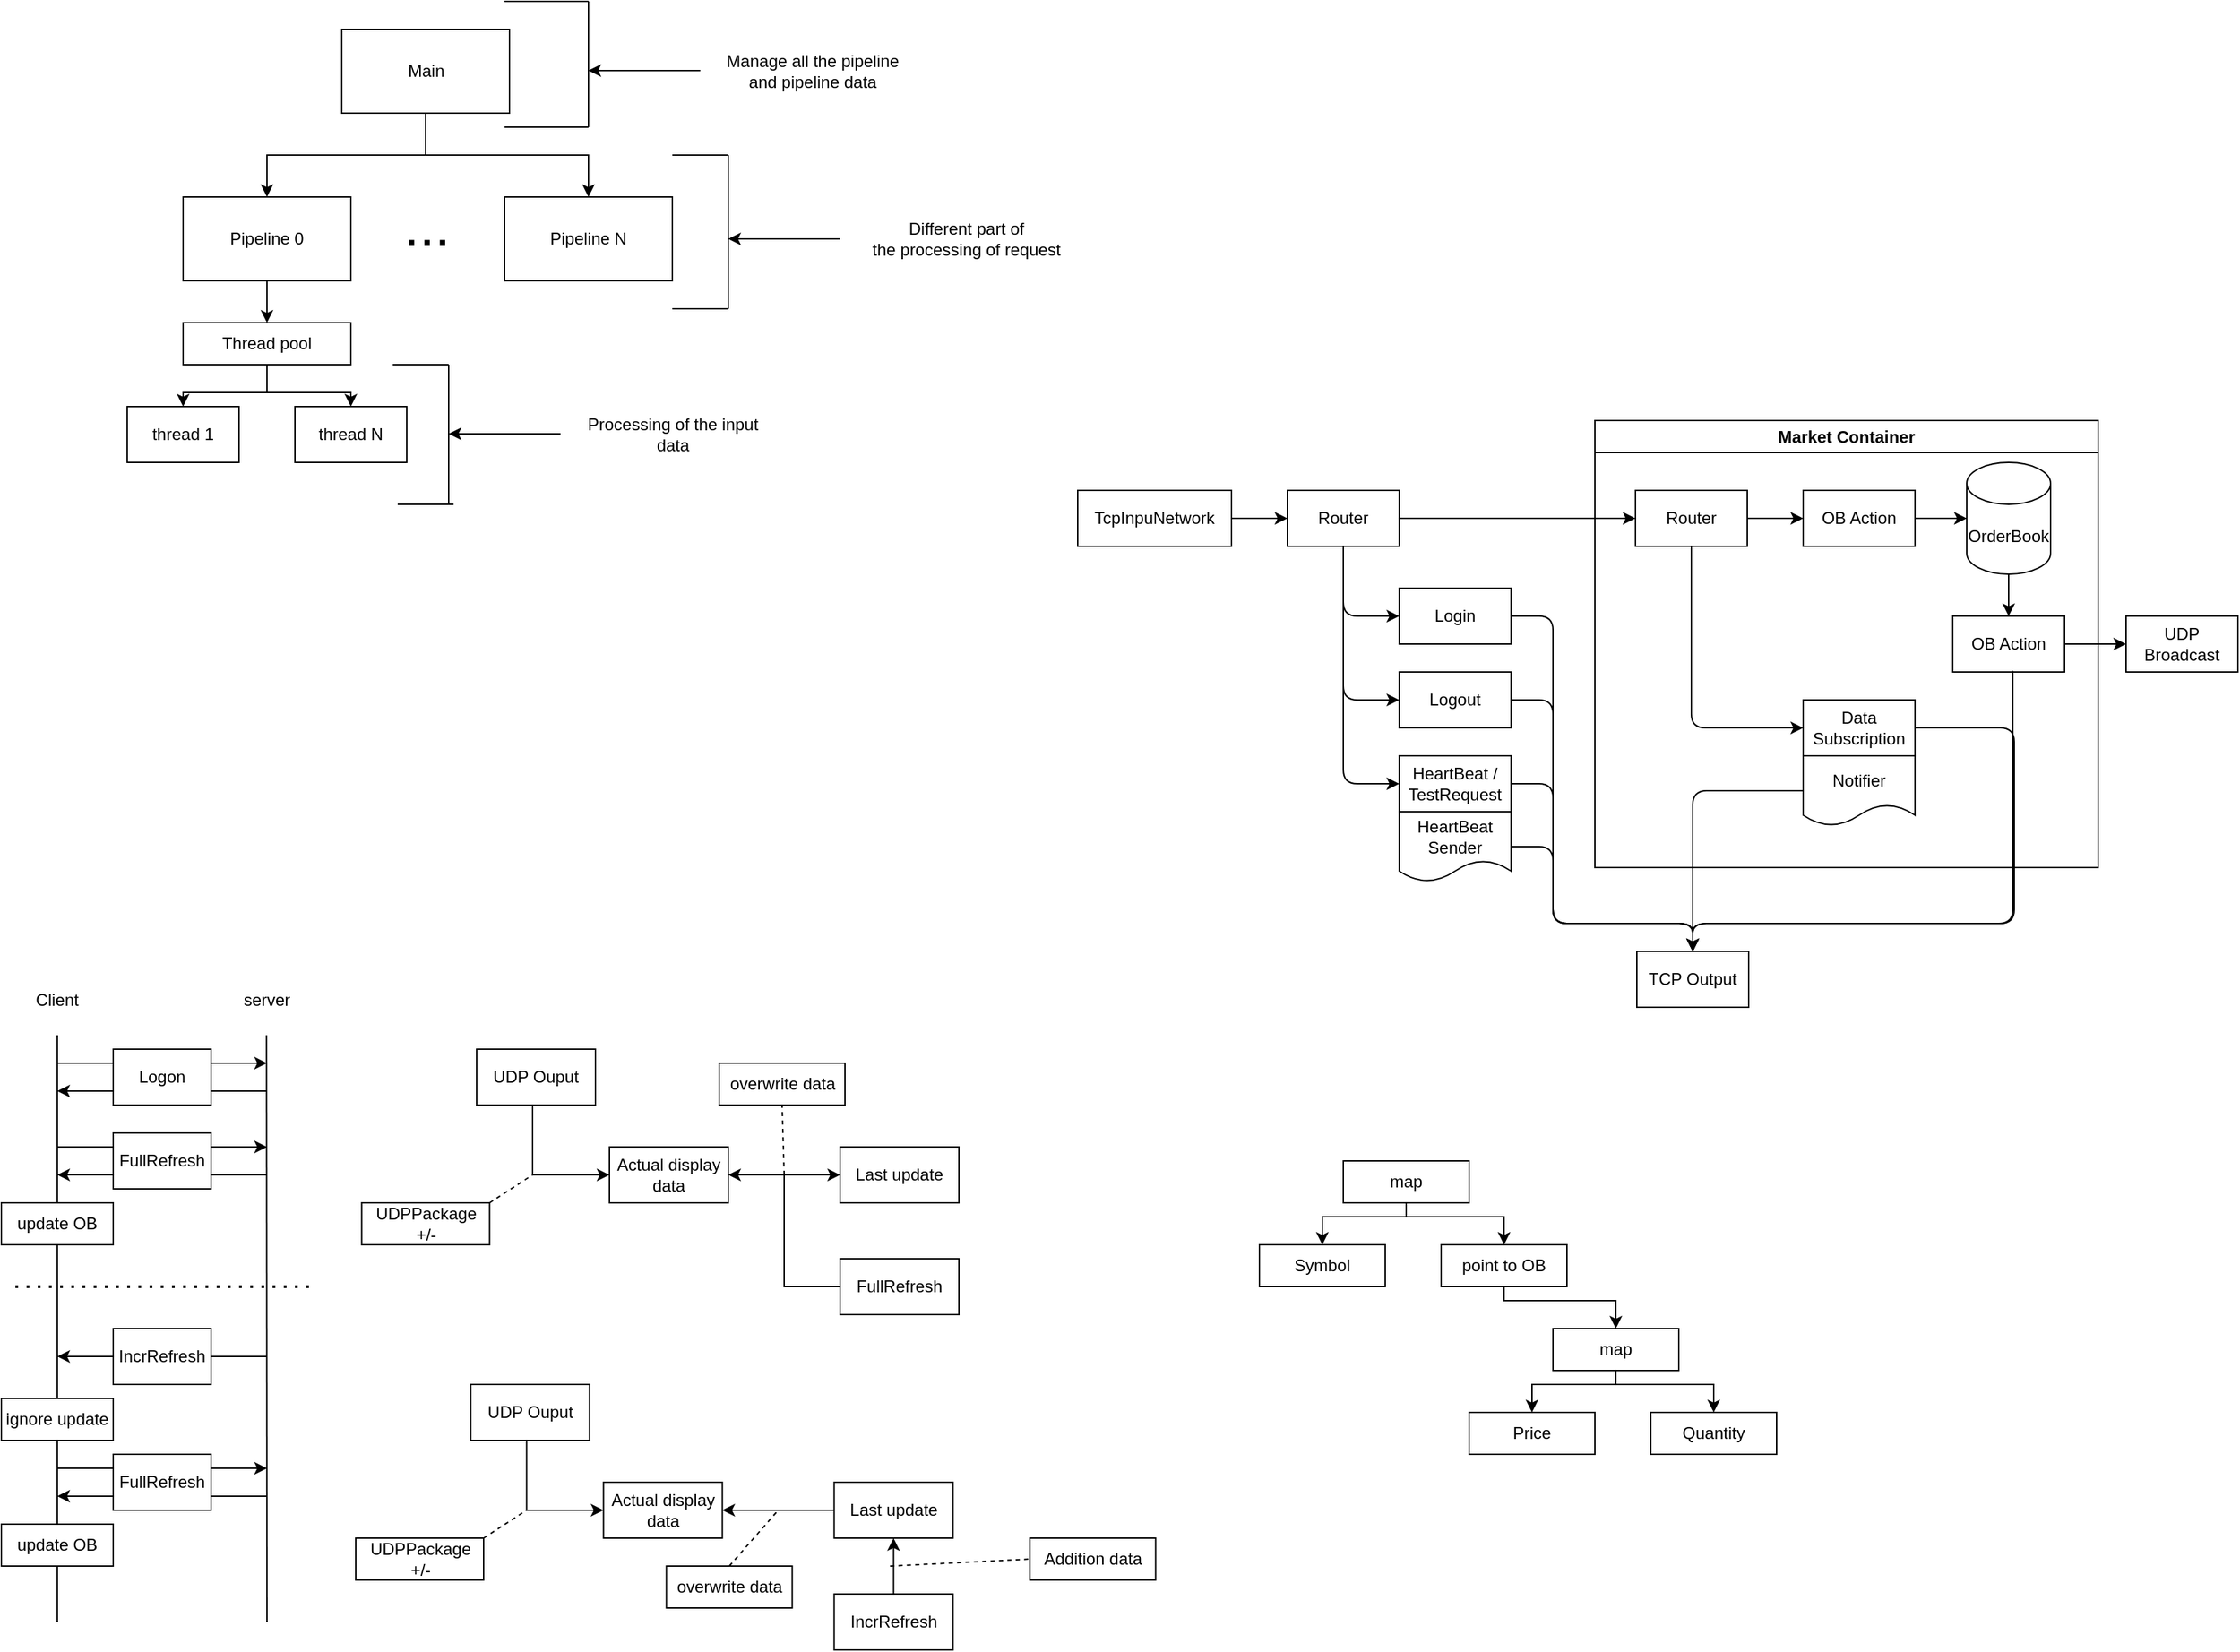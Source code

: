 <mxfile>
    <diagram name="Page-1" id="QliAs5bY7yh-iNKk149F">
        <mxGraphModel dx="967" dy="723" grid="1" gridSize="10" guides="1" tooltips="1" connect="1" arrows="1" fold="1" page="1" pageScale="1" pageWidth="827" pageHeight="1169" math="0" shadow="0">
            <root>
                <mxCell id="0"/>
                <mxCell id="1" parent="0"/>
                <mxCell id="CNjTfLvA_2QJCp2gVMJ3-6" style="edgeStyle=orthogonalEdgeStyle;rounded=0;orthogonalLoop=1;jettySize=auto;html=1;entryX=0.5;entryY=0;entryDx=0;entryDy=0;" parent="1" source="CNjTfLvA_2QJCp2gVMJ3-1" target="CNjTfLvA_2QJCp2gVMJ3-2" edge="1">
                    <mxGeometry relative="1" as="geometry"/>
                </mxCell>
                <mxCell id="CNjTfLvA_2QJCp2gVMJ3-7" style="edgeStyle=orthogonalEdgeStyle;rounded=0;orthogonalLoop=1;jettySize=auto;html=1;entryX=0.5;entryY=0;entryDx=0;entryDy=0;" parent="1" source="CNjTfLvA_2QJCp2gVMJ3-1" target="CNjTfLvA_2QJCp2gVMJ3-3" edge="1">
                    <mxGeometry relative="1" as="geometry"/>
                </mxCell>
                <mxCell id="CNjTfLvA_2QJCp2gVMJ3-1" value="Main" style="rounded=0;whiteSpace=wrap;html=1;" parent="1" vertex="1">
                    <mxGeometry x="323.5" y="40" width="120" height="60" as="geometry"/>
                </mxCell>
                <mxCell id="CNjTfLvA_2QJCp2gVMJ3-9" style="edgeStyle=orthogonalEdgeStyle;rounded=0;orthogonalLoop=1;jettySize=auto;html=1;entryX=0.5;entryY=0;entryDx=0;entryDy=0;" parent="1" source="CNjTfLvA_2QJCp2gVMJ3-2" target="CNjTfLvA_2QJCp2gVMJ3-8" edge="1">
                    <mxGeometry relative="1" as="geometry"/>
                </mxCell>
                <mxCell id="CNjTfLvA_2QJCp2gVMJ3-2" value="Pipeline 0" style="rounded=0;whiteSpace=wrap;html=1;" parent="1" vertex="1">
                    <mxGeometry x="210" y="160" width="120" height="60" as="geometry"/>
                </mxCell>
                <mxCell id="CNjTfLvA_2QJCp2gVMJ3-3" value="Pipeline N" style="rounded=0;whiteSpace=wrap;html=1;" parent="1" vertex="1">
                    <mxGeometry x="440" y="160" width="120" height="60" as="geometry"/>
                </mxCell>
                <mxCell id="CNjTfLvA_2QJCp2gVMJ3-4" value="&lt;font style=&quot;font-size: 40px;&quot;&gt;...&lt;/font&gt;" style="text;html=1;align=center;verticalAlign=middle;resizable=0;points=[];autosize=1;strokeColor=none;fillColor=none;" parent="1" vertex="1">
                    <mxGeometry x="353.5" y="150" width="60" height="60" as="geometry"/>
                </mxCell>
                <mxCell id="CNjTfLvA_2QJCp2gVMJ3-12" style="edgeStyle=orthogonalEdgeStyle;rounded=0;orthogonalLoop=1;jettySize=auto;html=1;entryX=0.5;entryY=0;entryDx=0;entryDy=0;" parent="1" source="CNjTfLvA_2QJCp2gVMJ3-8" target="CNjTfLvA_2QJCp2gVMJ3-10" edge="1">
                    <mxGeometry relative="1" as="geometry"/>
                </mxCell>
                <mxCell id="CNjTfLvA_2QJCp2gVMJ3-13" style="edgeStyle=orthogonalEdgeStyle;rounded=0;orthogonalLoop=1;jettySize=auto;html=1;entryX=0.5;entryY=0;entryDx=0;entryDy=0;" parent="1" source="CNjTfLvA_2QJCp2gVMJ3-8" target="CNjTfLvA_2QJCp2gVMJ3-11" edge="1">
                    <mxGeometry relative="1" as="geometry"/>
                </mxCell>
                <mxCell id="CNjTfLvA_2QJCp2gVMJ3-8" value="Thread pool" style="rounded=0;whiteSpace=wrap;html=1;" parent="1" vertex="1">
                    <mxGeometry x="210" y="250" width="120" height="30" as="geometry"/>
                </mxCell>
                <mxCell id="CNjTfLvA_2QJCp2gVMJ3-10" value="thread 1" style="rounded=0;whiteSpace=wrap;html=1;" parent="1" vertex="1">
                    <mxGeometry x="170" y="310" width="80" height="40" as="geometry"/>
                </mxCell>
                <mxCell id="CNjTfLvA_2QJCp2gVMJ3-11" value="thread N" style="rounded=0;whiteSpace=wrap;html=1;" parent="1" vertex="1">
                    <mxGeometry x="290" y="310" width="80" height="40" as="geometry"/>
                </mxCell>
                <mxCell id="CNjTfLvA_2QJCp2gVMJ3-14" value="" style="endArrow=classic;html=1;rounded=0;" parent="1" edge="1">
                    <mxGeometry width="50" height="50" relative="1" as="geometry">
                        <mxPoint x="680" y="190" as="sourcePoint"/>
                        <mxPoint x="600" y="190" as="targetPoint"/>
                    </mxGeometry>
                </mxCell>
                <mxCell id="CNjTfLvA_2QJCp2gVMJ3-15" value="" style="endArrow=none;html=1;rounded=0;" parent="1" edge="1">
                    <mxGeometry width="50" height="50" relative="1" as="geometry">
                        <mxPoint x="600" y="240" as="sourcePoint"/>
                        <mxPoint x="600" y="130" as="targetPoint"/>
                    </mxGeometry>
                </mxCell>
                <mxCell id="CNjTfLvA_2QJCp2gVMJ3-16" value="" style="endArrow=none;html=1;rounded=0;" parent="1" edge="1">
                    <mxGeometry width="50" height="50" relative="1" as="geometry">
                        <mxPoint x="560" y="130" as="sourcePoint"/>
                        <mxPoint x="600" y="130" as="targetPoint"/>
                    </mxGeometry>
                </mxCell>
                <mxCell id="CNjTfLvA_2QJCp2gVMJ3-18" value="Different part of &lt;br&gt;the processing of request" style="text;html=1;align=center;verticalAlign=middle;resizable=0;points=[];autosize=1;strokeColor=none;fillColor=none;" parent="1" vertex="1">
                    <mxGeometry x="690" y="170" width="160" height="40" as="geometry"/>
                </mxCell>
                <mxCell id="CNjTfLvA_2QJCp2gVMJ3-19" value="" style="endArrow=none;html=1;rounded=0;" parent="1" edge="1">
                    <mxGeometry width="50" height="50" relative="1" as="geometry">
                        <mxPoint x="360" y="280" as="sourcePoint"/>
                        <mxPoint x="400" y="280" as="targetPoint"/>
                    </mxGeometry>
                </mxCell>
                <mxCell id="CNjTfLvA_2QJCp2gVMJ3-20" value="" style="endArrow=none;html=1;rounded=0;" parent="1" edge="1">
                    <mxGeometry width="50" height="50" relative="1" as="geometry">
                        <mxPoint x="400" y="380" as="sourcePoint"/>
                        <mxPoint x="400" y="280" as="targetPoint"/>
                    </mxGeometry>
                </mxCell>
                <mxCell id="CNjTfLvA_2QJCp2gVMJ3-21" value="" style="endArrow=classic;html=1;rounded=0;" parent="1" edge="1">
                    <mxGeometry width="50" height="50" relative="1" as="geometry">
                        <mxPoint x="480" y="329.5" as="sourcePoint"/>
                        <mxPoint x="400" y="329.5" as="targetPoint"/>
                    </mxGeometry>
                </mxCell>
                <mxCell id="CNjTfLvA_2QJCp2gVMJ3-22" value="Processing of the input&lt;br&gt;data" style="text;html=1;align=center;verticalAlign=middle;resizable=0;points=[];autosize=1;strokeColor=none;fillColor=none;" parent="1" vertex="1">
                    <mxGeometry x="485" y="310" width="150" height="40" as="geometry"/>
                </mxCell>
                <mxCell id="CNjTfLvA_2QJCp2gVMJ3-23" value="" style="endArrow=none;html=1;rounded=0;" parent="1" edge="1">
                    <mxGeometry width="50" height="50" relative="1" as="geometry">
                        <mxPoint x="560" y="240" as="sourcePoint"/>
                        <mxPoint x="600" y="240" as="targetPoint"/>
                    </mxGeometry>
                </mxCell>
                <mxCell id="CNjTfLvA_2QJCp2gVMJ3-26" value="" style="endArrow=none;html=1;rounded=0;" parent="1" edge="1">
                    <mxGeometry width="50" height="50" relative="1" as="geometry">
                        <mxPoint x="440" y="110" as="sourcePoint"/>
                        <mxPoint x="500" y="110" as="targetPoint"/>
                    </mxGeometry>
                </mxCell>
                <mxCell id="CNjTfLvA_2QJCp2gVMJ3-27" value="" style="endArrow=none;html=1;rounded=0;" parent="1" edge="1">
                    <mxGeometry width="50" height="50" relative="1" as="geometry">
                        <mxPoint x="440" y="20" as="sourcePoint"/>
                        <mxPoint x="500" y="20" as="targetPoint"/>
                    </mxGeometry>
                </mxCell>
                <mxCell id="CNjTfLvA_2QJCp2gVMJ3-28" value="" style="endArrow=none;html=1;rounded=0;" parent="1" edge="1">
                    <mxGeometry width="50" height="50" relative="1" as="geometry">
                        <mxPoint x="500" y="20" as="sourcePoint"/>
                        <mxPoint x="500" y="110" as="targetPoint"/>
                    </mxGeometry>
                </mxCell>
                <mxCell id="CNjTfLvA_2QJCp2gVMJ3-30" value="" style="endArrow=classic;html=1;rounded=0;" parent="1" edge="1">
                    <mxGeometry width="50" height="50" relative="1" as="geometry">
                        <mxPoint x="580" y="69.5" as="sourcePoint"/>
                        <mxPoint x="500" y="69.5" as="targetPoint"/>
                    </mxGeometry>
                </mxCell>
                <mxCell id="CNjTfLvA_2QJCp2gVMJ3-31" value="Manage all the pipeline&lt;br&gt;and pipeline data" style="text;html=1;align=center;verticalAlign=middle;resizable=0;points=[];autosize=1;strokeColor=none;fillColor=none;" parent="1" vertex="1">
                    <mxGeometry x="585" y="50" width="150" height="40" as="geometry"/>
                </mxCell>
                <mxCell id="_r0_Bz44AWcb2XPC6RcE-1" value="" style="endArrow=none;html=1;rounded=0;" parent="1" edge="1">
                    <mxGeometry width="50" height="50" relative="1" as="geometry">
                        <mxPoint x="363.5" y="380" as="sourcePoint"/>
                        <mxPoint x="403.5" y="380" as="targetPoint"/>
                    </mxGeometry>
                </mxCell>
                <mxCell id="_r0_Bz44AWcb2XPC6RcE-25" value="" style="endArrow=none;html=1;rounded=0;" parent="1" edge="1">
                    <mxGeometry width="50" height="50" relative="1" as="geometry">
                        <mxPoint x="120" y="760" as="sourcePoint"/>
                        <mxPoint x="120" y="1180" as="targetPoint"/>
                    </mxGeometry>
                </mxCell>
                <mxCell id="_r0_Bz44AWcb2XPC6RcE-26" value="" style="endArrow=none;html=1;rounded=0;" parent="1" edge="1">
                    <mxGeometry width="50" height="50" relative="1" as="geometry">
                        <mxPoint x="269.66" y="760" as="sourcePoint"/>
                        <mxPoint x="270" y="1180" as="targetPoint"/>
                    </mxGeometry>
                </mxCell>
                <mxCell id="_r0_Bz44AWcb2XPC6RcE-27" value="" style="endArrow=classic;html=1;rounded=0;" parent="1" edge="1">
                    <mxGeometry width="50" height="50" relative="1" as="geometry">
                        <mxPoint x="120" y="780" as="sourcePoint"/>
                        <mxPoint x="270" y="780" as="targetPoint"/>
                    </mxGeometry>
                </mxCell>
                <mxCell id="_r0_Bz44AWcb2XPC6RcE-28" value="" style="endArrow=classic;html=1;rounded=0;" parent="1" edge="1">
                    <mxGeometry width="50" height="50" relative="1" as="geometry">
                        <mxPoint x="270" y="800" as="sourcePoint"/>
                        <mxPoint x="120" y="800" as="targetPoint"/>
                    </mxGeometry>
                </mxCell>
                <mxCell id="_r0_Bz44AWcb2XPC6RcE-29" value="Logon" style="rounded=0;whiteSpace=wrap;html=1;" parent="1" vertex="1">
                    <mxGeometry x="160" y="770" width="70" height="40" as="geometry"/>
                </mxCell>
                <mxCell id="_r0_Bz44AWcb2XPC6RcE-30" value="" style="endArrow=classic;html=1;rounded=0;" parent="1" edge="1">
                    <mxGeometry width="50" height="50" relative="1" as="geometry">
                        <mxPoint x="120" y="1070" as="sourcePoint"/>
                        <mxPoint x="270" y="1070" as="targetPoint"/>
                    </mxGeometry>
                </mxCell>
                <mxCell id="_r0_Bz44AWcb2XPC6RcE-34" value="" style="endArrow=classic;html=1;rounded=0;" parent="1" edge="1">
                    <mxGeometry width="50" height="50" relative="1" as="geometry">
                        <mxPoint x="270" y="1090" as="sourcePoint"/>
                        <mxPoint x="120" y="1090" as="targetPoint"/>
                    </mxGeometry>
                </mxCell>
                <mxCell id="_r0_Bz44AWcb2XPC6RcE-32" value="FullRefresh" style="rounded=0;whiteSpace=wrap;html=1;" parent="1" vertex="1">
                    <mxGeometry x="160" y="1060" width="70" height="40" as="geometry"/>
                </mxCell>
                <mxCell id="_r0_Bz44AWcb2XPC6RcE-38" value="" style="endArrow=classic;html=1;rounded=0;" parent="1" edge="1">
                    <mxGeometry width="50" height="50" relative="1" as="geometry">
                        <mxPoint x="270" y="990" as="sourcePoint"/>
                        <mxPoint x="120" y="990" as="targetPoint"/>
                    </mxGeometry>
                </mxCell>
                <mxCell id="_r0_Bz44AWcb2XPC6RcE-37" value="IncrRefresh" style="rounded=0;whiteSpace=wrap;html=1;" parent="1" vertex="1">
                    <mxGeometry x="160" y="970" width="70" height="40" as="geometry"/>
                </mxCell>
                <mxCell id="_r0_Bz44AWcb2XPC6RcE-41" value="update OB" style="rounded=0;whiteSpace=wrap;html=1;" parent="1" vertex="1">
                    <mxGeometry x="80" y="880" width="80" height="30" as="geometry"/>
                </mxCell>
                <mxCell id="_r0_Bz44AWcb2XPC6RcE-42" value="" style="endArrow=classic;html=1;rounded=0;" parent="1" edge="1">
                    <mxGeometry width="50" height="50" relative="1" as="geometry">
                        <mxPoint x="120" y="840" as="sourcePoint"/>
                        <mxPoint x="270" y="840" as="targetPoint"/>
                    </mxGeometry>
                </mxCell>
                <mxCell id="_r0_Bz44AWcb2XPC6RcE-43" value="" style="endArrow=classic;html=1;rounded=0;" parent="1" edge="1">
                    <mxGeometry width="50" height="50" relative="1" as="geometry">
                        <mxPoint x="270" y="860" as="sourcePoint"/>
                        <mxPoint x="120" y="860" as="targetPoint"/>
                    </mxGeometry>
                </mxCell>
                <mxCell id="_r0_Bz44AWcb2XPC6RcE-44" value="FullRefresh" style="rounded=0;whiteSpace=wrap;html=1;" parent="1" vertex="1">
                    <mxGeometry x="160" y="830" width="70" height="40" as="geometry"/>
                </mxCell>
                <mxCell id="_r0_Bz44AWcb2XPC6RcE-45" value="ignore update" style="rounded=0;whiteSpace=wrap;html=1;" parent="1" vertex="1">
                    <mxGeometry x="80" y="1020" width="80" height="30" as="geometry"/>
                </mxCell>
                <mxCell id="_r0_Bz44AWcb2XPC6RcE-46" value="update OB" style="rounded=0;whiteSpace=wrap;html=1;" parent="1" vertex="1">
                    <mxGeometry x="80" y="1110" width="80" height="30" as="geometry"/>
                </mxCell>
                <mxCell id="_r0_Bz44AWcb2XPC6RcE-49" value="" style="endArrow=none;dashed=1;html=1;dashPattern=1 3;strokeWidth=2;rounded=0;" parent="1" edge="1">
                    <mxGeometry width="50" height="50" relative="1" as="geometry">
                        <mxPoint x="90" y="940" as="sourcePoint"/>
                        <mxPoint x="300" y="940" as="targetPoint"/>
                    </mxGeometry>
                </mxCell>
                <mxCell id="_r0_Bz44AWcb2XPC6RcE-50" value="Client" style="text;html=1;strokeColor=none;fillColor=none;align=center;verticalAlign=middle;whiteSpace=wrap;rounded=0;" parent="1" vertex="1">
                    <mxGeometry x="90" y="720" width="60" height="30" as="geometry"/>
                </mxCell>
                <mxCell id="_r0_Bz44AWcb2XPC6RcE-51" value="server" style="text;html=1;strokeColor=none;fillColor=none;align=center;verticalAlign=middle;whiteSpace=wrap;rounded=0;" parent="1" vertex="1">
                    <mxGeometry x="240" y="720" width="60" height="30" as="geometry"/>
                </mxCell>
                <mxCell id="_r0_Bz44AWcb2XPC6RcE-52" value="Actual display data" style="rounded=0;whiteSpace=wrap;html=1;" parent="1" vertex="1">
                    <mxGeometry x="515" y="840" width="85" height="40" as="geometry"/>
                </mxCell>
                <mxCell id="_r0_Bz44AWcb2XPC6RcE-53" value="Last update" style="rounded=0;whiteSpace=wrap;html=1;" parent="1" vertex="1">
                    <mxGeometry x="680" y="840" width="85" height="40" as="geometry"/>
                </mxCell>
                <mxCell id="_r0_Bz44AWcb2XPC6RcE-59" style="edgeStyle=orthogonalEdgeStyle;rounded=0;orthogonalLoop=1;jettySize=auto;html=1;entryX=1;entryY=0.5;entryDx=0;entryDy=0;" parent="1" source="_r0_Bz44AWcb2XPC6RcE-54" target="_r0_Bz44AWcb2XPC6RcE-52" edge="1">
                    <mxGeometry relative="1" as="geometry"/>
                </mxCell>
                <mxCell id="_r0_Bz44AWcb2XPC6RcE-60" style="edgeStyle=orthogonalEdgeStyle;rounded=0;orthogonalLoop=1;jettySize=auto;html=1;entryX=0;entryY=0.5;entryDx=0;entryDy=0;" parent="1" source="_r0_Bz44AWcb2XPC6RcE-54" target="_r0_Bz44AWcb2XPC6RcE-53" edge="1">
                    <mxGeometry relative="1" as="geometry">
                        <Array as="points">
                            <mxPoint x="640" y="940.0"/>
                            <mxPoint x="640" y="860"/>
                        </Array>
                    </mxGeometry>
                </mxCell>
                <mxCell id="_r0_Bz44AWcb2XPC6RcE-54" value="FullRefresh" style="rounded=0;whiteSpace=wrap;html=1;" parent="1" vertex="1">
                    <mxGeometry x="680" y="920" width="85" height="40" as="geometry"/>
                </mxCell>
                <mxCell id="_r0_Bz44AWcb2XPC6RcE-56" style="edgeStyle=orthogonalEdgeStyle;rounded=0;orthogonalLoop=1;jettySize=auto;html=1;entryX=0;entryY=0.5;entryDx=0;entryDy=0;" parent="1" source="_r0_Bz44AWcb2XPC6RcE-55" target="_r0_Bz44AWcb2XPC6RcE-52" edge="1">
                    <mxGeometry relative="1" as="geometry">
                        <Array as="points">
                            <mxPoint x="460" y="860"/>
                        </Array>
                    </mxGeometry>
                </mxCell>
                <mxCell id="_r0_Bz44AWcb2XPC6RcE-55" value="UDP Ouput" style="rounded=0;whiteSpace=wrap;html=1;" parent="1" vertex="1">
                    <mxGeometry x="420" y="770" width="85" height="40" as="geometry"/>
                </mxCell>
                <mxCell id="_r0_Bz44AWcb2XPC6RcE-57" value="UDPPackage&lt;br&gt;+/-" style="rounded=0;whiteSpace=wrap;html=1;" parent="1" vertex="1">
                    <mxGeometry x="337.75" y="880" width="91.5" height="30" as="geometry"/>
                </mxCell>
                <mxCell id="_r0_Bz44AWcb2XPC6RcE-58" value="" style="endArrow=none;dashed=1;html=1;rounded=0;exitX=1;exitY=0;exitDx=0;exitDy=0;" parent="1" source="_r0_Bz44AWcb2XPC6RcE-57" edge="1">
                    <mxGeometry width="50" height="50" relative="1" as="geometry">
                        <mxPoint x="640" y="860" as="sourcePoint"/>
                        <mxPoint x="460" y="860" as="targetPoint"/>
                    </mxGeometry>
                </mxCell>
                <mxCell id="_r0_Bz44AWcb2XPC6RcE-61" value="Actual display data" style="rounded=0;whiteSpace=wrap;html=1;" parent="1" vertex="1">
                    <mxGeometry x="510.75" y="1080" width="85" height="40" as="geometry"/>
                </mxCell>
                <mxCell id="_r0_Bz44AWcb2XPC6RcE-72" style="edgeStyle=orthogonalEdgeStyle;rounded=0;orthogonalLoop=1;jettySize=auto;html=1;entryX=1;entryY=0.5;entryDx=0;entryDy=0;" parent="1" source="_r0_Bz44AWcb2XPC6RcE-62" target="_r0_Bz44AWcb2XPC6RcE-61" edge="1">
                    <mxGeometry relative="1" as="geometry"/>
                </mxCell>
                <mxCell id="_r0_Bz44AWcb2XPC6RcE-62" value="Last update" style="rounded=0;whiteSpace=wrap;html=1;" parent="1" vertex="1">
                    <mxGeometry x="675.75" y="1080" width="85" height="40" as="geometry"/>
                </mxCell>
                <mxCell id="_r0_Bz44AWcb2XPC6RcE-71" style="edgeStyle=orthogonalEdgeStyle;rounded=0;orthogonalLoop=1;jettySize=auto;html=1;entryX=0.5;entryY=1;entryDx=0;entryDy=0;" parent="1" source="_r0_Bz44AWcb2XPC6RcE-65" target="_r0_Bz44AWcb2XPC6RcE-62" edge="1">
                    <mxGeometry relative="1" as="geometry"/>
                </mxCell>
                <mxCell id="_r0_Bz44AWcb2XPC6RcE-65" value="IncrRefresh" style="rounded=0;whiteSpace=wrap;html=1;" parent="1" vertex="1">
                    <mxGeometry x="675.75" y="1160" width="85" height="40" as="geometry"/>
                </mxCell>
                <mxCell id="_r0_Bz44AWcb2XPC6RcE-66" style="edgeStyle=orthogonalEdgeStyle;rounded=0;orthogonalLoop=1;jettySize=auto;html=1;entryX=0;entryY=0.5;entryDx=0;entryDy=0;" parent="1" source="_r0_Bz44AWcb2XPC6RcE-67" target="_r0_Bz44AWcb2XPC6RcE-61" edge="1">
                    <mxGeometry relative="1" as="geometry">
                        <Array as="points">
                            <mxPoint x="455.75" y="1100"/>
                        </Array>
                    </mxGeometry>
                </mxCell>
                <mxCell id="_r0_Bz44AWcb2XPC6RcE-67" value="UDP Ouput" style="rounded=0;whiteSpace=wrap;html=1;" parent="1" vertex="1">
                    <mxGeometry x="415.75" y="1010" width="85" height="40" as="geometry"/>
                </mxCell>
                <mxCell id="_r0_Bz44AWcb2XPC6RcE-68" value="UDPPackage&lt;br&gt;+/-" style="rounded=0;whiteSpace=wrap;html=1;" parent="1" vertex="1">
                    <mxGeometry x="333.5" y="1120" width="91.5" height="30" as="geometry"/>
                </mxCell>
                <mxCell id="_r0_Bz44AWcb2XPC6RcE-69" value="" style="endArrow=none;dashed=1;html=1;rounded=0;exitX=1;exitY=0;exitDx=0;exitDy=0;" parent="1" source="_r0_Bz44AWcb2XPC6RcE-68" edge="1">
                    <mxGeometry width="50" height="50" relative="1" as="geometry">
                        <mxPoint x="635.75" y="1100" as="sourcePoint"/>
                        <mxPoint x="455.75" y="1100" as="targetPoint"/>
                    </mxGeometry>
                </mxCell>
                <mxCell id="_r0_Bz44AWcb2XPC6RcE-73" value="overwrite data" style="rounded=0;whiteSpace=wrap;html=1;" parent="1" vertex="1">
                    <mxGeometry x="555.75" y="1140" width="90" height="30" as="geometry"/>
                </mxCell>
                <mxCell id="_r0_Bz44AWcb2XPC6RcE-74" value="" style="endArrow=none;dashed=1;html=1;rounded=0;exitX=0.5;exitY=0;exitDx=0;exitDy=0;" parent="1" source="_r0_Bz44AWcb2XPC6RcE-73" edge="1">
                    <mxGeometry width="50" height="50" relative="1" as="geometry">
                        <mxPoint x="635.75" y="940" as="sourcePoint"/>
                        <mxPoint x="635.75" y="1100" as="targetPoint"/>
                    </mxGeometry>
                </mxCell>
                <mxCell id="_r0_Bz44AWcb2XPC6RcE-75" value="Addition data" style="rounded=0;whiteSpace=wrap;html=1;" parent="1" vertex="1">
                    <mxGeometry x="815.75" y="1120" width="90" height="30" as="geometry"/>
                </mxCell>
                <mxCell id="_r0_Bz44AWcb2XPC6RcE-76" value="" style="endArrow=none;dashed=1;html=1;rounded=0;entryX=0;entryY=0.5;entryDx=0;entryDy=0;" parent="1" target="_r0_Bz44AWcb2XPC6RcE-75" edge="1">
                    <mxGeometry width="50" height="50" relative="1" as="geometry">
                        <mxPoint x="715.75" y="1140" as="sourcePoint"/>
                        <mxPoint x="685.75" y="890" as="targetPoint"/>
                    </mxGeometry>
                </mxCell>
                <mxCell id="_r0_Bz44AWcb2XPC6RcE-77" value="overwrite data" style="rounded=0;whiteSpace=wrap;html=1;" parent="1" vertex="1">
                    <mxGeometry x="593.5" y="780" width="90" height="30" as="geometry"/>
                </mxCell>
                <mxCell id="_r0_Bz44AWcb2XPC6RcE-78" value="" style="endArrow=none;dashed=1;html=1;rounded=0;entryX=0.5;entryY=1;entryDx=0;entryDy=0;" parent="1" target="_r0_Bz44AWcb2XPC6RcE-77" edge="1">
                    <mxGeometry width="50" height="50" relative="1" as="geometry">
                        <mxPoint x="640" y="860" as="sourcePoint"/>
                        <mxPoint x="690" y="810" as="targetPoint"/>
                    </mxGeometry>
                </mxCell>
                <mxCell id="_r0_Bz44AWcb2XPC6RcE-79" value="Symbol" style="rounded=0;whiteSpace=wrap;html=1;" parent="1" vertex="1">
                    <mxGeometry x="980" y="910" width="90" height="30" as="geometry"/>
                </mxCell>
                <mxCell id="_r0_Bz44AWcb2XPC6RcE-83" style="edgeStyle=orthogonalEdgeStyle;rounded=0;orthogonalLoop=1;jettySize=auto;html=1;entryX=0.5;entryY=0;entryDx=0;entryDy=0;" parent="1" source="_r0_Bz44AWcb2XPC6RcE-81" target="_r0_Bz44AWcb2XPC6RcE-79" edge="1">
                    <mxGeometry relative="1" as="geometry">
                        <Array as="points">
                            <mxPoint x="1085" y="890"/>
                            <mxPoint x="1025" y="890"/>
                        </Array>
                    </mxGeometry>
                </mxCell>
                <mxCell id="_r0_Bz44AWcb2XPC6RcE-84" style="edgeStyle=orthogonalEdgeStyle;rounded=0;orthogonalLoop=1;jettySize=auto;html=1;entryX=0.5;entryY=0;entryDx=0;entryDy=0;" parent="1" source="_r0_Bz44AWcb2XPC6RcE-81" target="_r0_Bz44AWcb2XPC6RcE-82" edge="1">
                    <mxGeometry relative="1" as="geometry">
                        <Array as="points">
                            <mxPoint x="1085" y="890"/>
                            <mxPoint x="1155" y="890"/>
                        </Array>
                    </mxGeometry>
                </mxCell>
                <mxCell id="_r0_Bz44AWcb2XPC6RcE-81" value="map" style="rounded=0;whiteSpace=wrap;html=1;" parent="1" vertex="1">
                    <mxGeometry x="1040" y="850" width="90" height="30" as="geometry"/>
                </mxCell>
                <mxCell id="_r0_Bz44AWcb2XPC6RcE-86" style="edgeStyle=orthogonalEdgeStyle;rounded=0;orthogonalLoop=1;jettySize=auto;html=1;" parent="1" source="_r0_Bz44AWcb2XPC6RcE-82" target="_r0_Bz44AWcb2XPC6RcE-85" edge="1">
                    <mxGeometry relative="1" as="geometry">
                        <Array as="points">
                            <mxPoint x="1155" y="950"/>
                            <mxPoint x="1235" y="950"/>
                        </Array>
                    </mxGeometry>
                </mxCell>
                <mxCell id="_r0_Bz44AWcb2XPC6RcE-82" value="point to OB" style="rounded=0;whiteSpace=wrap;html=1;" parent="1" vertex="1">
                    <mxGeometry x="1110" y="910" width="90" height="30" as="geometry"/>
                </mxCell>
                <mxCell id="_r0_Bz44AWcb2XPC6RcE-89" style="edgeStyle=orthogonalEdgeStyle;rounded=0;orthogonalLoop=1;jettySize=auto;html=1;entryX=0.5;entryY=0;entryDx=0;entryDy=0;" parent="1" source="_r0_Bz44AWcb2XPC6RcE-85" target="_r0_Bz44AWcb2XPC6RcE-87" edge="1">
                    <mxGeometry relative="1" as="geometry">
                        <Array as="points">
                            <mxPoint x="1235" y="1010"/>
                            <mxPoint x="1175" y="1010"/>
                        </Array>
                    </mxGeometry>
                </mxCell>
                <mxCell id="_r0_Bz44AWcb2XPC6RcE-90" style="edgeStyle=orthogonalEdgeStyle;rounded=0;orthogonalLoop=1;jettySize=auto;html=1;entryX=0.5;entryY=0;entryDx=0;entryDy=0;" parent="1" source="_r0_Bz44AWcb2XPC6RcE-85" target="_r0_Bz44AWcb2XPC6RcE-88" edge="1">
                    <mxGeometry relative="1" as="geometry">
                        <Array as="points">
                            <mxPoint x="1235" y="1010"/>
                            <mxPoint x="1305" y="1010"/>
                        </Array>
                    </mxGeometry>
                </mxCell>
                <mxCell id="_r0_Bz44AWcb2XPC6RcE-85" value="map" style="rounded=0;whiteSpace=wrap;html=1;" parent="1" vertex="1">
                    <mxGeometry x="1190" y="970" width="90" height="30" as="geometry"/>
                </mxCell>
                <mxCell id="_r0_Bz44AWcb2XPC6RcE-87" value="Price" style="rounded=0;whiteSpace=wrap;html=1;" parent="1" vertex="1">
                    <mxGeometry x="1130" y="1030" width="90" height="30" as="geometry"/>
                </mxCell>
                <mxCell id="_r0_Bz44AWcb2XPC6RcE-88" value="Quantity" style="rounded=0;whiteSpace=wrap;html=1;" parent="1" vertex="1">
                    <mxGeometry x="1260" y="1030" width="90" height="30" as="geometry"/>
                </mxCell>
                <mxCell id="2" value="TcpInpuNetwork" style="rounded=0;whiteSpace=wrap;html=1;" vertex="1" parent="1">
                    <mxGeometry x="850" y="370" width="110" height="40" as="geometry"/>
                </mxCell>
                <mxCell id="8" style="edgeStyle=none;html=1;entryX=0;entryY=0.5;entryDx=0;entryDy=0;" edge="1" parent="1" source="3" target="5">
                    <mxGeometry relative="1" as="geometry">
                        <Array as="points">
                            <mxPoint x="1040" y="460"/>
                        </Array>
                    </mxGeometry>
                </mxCell>
                <mxCell id="9" style="edgeStyle=none;html=1;entryX=0;entryY=0.5;entryDx=0;entryDy=0;" edge="1" parent="1" source="3" target="6">
                    <mxGeometry relative="1" as="geometry">
                        <Array as="points">
                            <mxPoint x="1040" y="520"/>
                        </Array>
                    </mxGeometry>
                </mxCell>
                <mxCell id="10" style="edgeStyle=none;html=1;entryX=0;entryY=0.5;entryDx=0;entryDy=0;" edge="1" parent="1" source="3" target="7">
                    <mxGeometry relative="1" as="geometry">
                        <Array as="points">
                            <mxPoint x="1040" y="580"/>
                        </Array>
                    </mxGeometry>
                </mxCell>
                <mxCell id="15" style="edgeStyle=none;html=1;entryX=0;entryY=0.5;entryDx=0;entryDy=0;" edge="1" parent="1" source="3" target="14">
                    <mxGeometry relative="1" as="geometry"/>
                </mxCell>
                <mxCell id="3" value="Router" style="rounded=0;whiteSpace=wrap;html=1;" vertex="1" parent="1">
                    <mxGeometry x="1000" y="370" width="80" height="40" as="geometry"/>
                </mxCell>
                <mxCell id="4" style="edgeStyle=none;html=1;entryX=0;entryY=0.5;entryDx=0;entryDy=0;" edge="1" parent="1" source="2" target="3">
                    <mxGeometry relative="1" as="geometry"/>
                </mxCell>
                <mxCell id="29" style="edgeStyle=none;html=1;entryX=0.5;entryY=0;entryDx=0;entryDy=0;" edge="1" parent="1" source="5" target="27">
                    <mxGeometry relative="1" as="geometry">
                        <Array as="points">
                            <mxPoint x="1190" y="460"/>
                            <mxPoint x="1190" y="680"/>
                            <mxPoint x="1290" y="680"/>
                        </Array>
                    </mxGeometry>
                </mxCell>
                <mxCell id="5" value="Login" style="rounded=0;whiteSpace=wrap;html=1;" vertex="1" parent="1">
                    <mxGeometry x="1080" y="440" width="80" height="40" as="geometry"/>
                </mxCell>
                <mxCell id="31" style="edgeStyle=none;html=1;entryX=0.5;entryY=0;entryDx=0;entryDy=0;" edge="1" parent="1" source="6" target="27">
                    <mxGeometry relative="1" as="geometry">
                        <Array as="points">
                            <mxPoint x="1190" y="520"/>
                            <mxPoint x="1190" y="680"/>
                            <mxPoint x="1290" y="680"/>
                        </Array>
                    </mxGeometry>
                </mxCell>
                <mxCell id="6" value="Logout" style="rounded=0;whiteSpace=wrap;html=1;" vertex="1" parent="1">
                    <mxGeometry x="1080" y="500" width="80" height="40" as="geometry"/>
                </mxCell>
                <mxCell id="30" style="edgeStyle=none;html=1;entryX=0.5;entryY=0;entryDx=0;entryDy=0;" edge="1" parent="1" source="7" target="27">
                    <mxGeometry relative="1" as="geometry">
                        <Array as="points">
                            <mxPoint x="1190" y="580"/>
                            <mxPoint x="1190" y="680"/>
                            <mxPoint x="1290" y="680"/>
                        </Array>
                    </mxGeometry>
                </mxCell>
                <mxCell id="7" value="HeartBeat / TestRequest" style="rounded=0;whiteSpace=wrap;html=1;" vertex="1" parent="1">
                    <mxGeometry x="1080" y="560" width="80" height="40" as="geometry"/>
                </mxCell>
                <mxCell id="32" style="edgeStyle=none;html=1;entryX=0.5;entryY=0;entryDx=0;entryDy=0;" edge="1" parent="1" source="11" target="27">
                    <mxGeometry relative="1" as="geometry">
                        <Array as="points">
                            <mxPoint x="1190" y="625"/>
                            <mxPoint x="1190" y="680"/>
                            <mxPoint x="1290" y="680"/>
                        </Array>
                    </mxGeometry>
                </mxCell>
                <mxCell id="11" value="HeartBeat&lt;div&gt;Sender&lt;/div&gt;" style="shape=document;whiteSpace=wrap;html=1;boundedLbl=1;" vertex="1" parent="1">
                    <mxGeometry x="1080" y="600" width="80" height="50" as="geometry"/>
                </mxCell>
                <mxCell id="13" value="Market Container" style="swimlane;whiteSpace=wrap;html=1;" vertex="1" parent="1">
                    <mxGeometry x="1220" y="320" width="360" height="320" as="geometry"/>
                </mxCell>
                <mxCell id="22" style="edgeStyle=none;html=1;entryX=0;entryY=0.5;entryDx=0;entryDy=0;" edge="1" parent="13" source="14" target="16">
                    <mxGeometry relative="1" as="geometry"/>
                </mxCell>
                <mxCell id="24" style="edgeStyle=none;html=1;entryX=0;entryY=0.5;entryDx=0;entryDy=0;" edge="1" parent="13" source="14" target="23">
                    <mxGeometry relative="1" as="geometry">
                        <Array as="points">
                            <mxPoint x="69" y="220"/>
                        </Array>
                    </mxGeometry>
                </mxCell>
                <mxCell id="14" value="Router" style="rounded=0;whiteSpace=wrap;html=1;" vertex="1" parent="13">
                    <mxGeometry x="29" y="50" width="80" height="40" as="geometry"/>
                </mxCell>
                <mxCell id="16" value="OB Action" style="rounded=0;whiteSpace=wrap;html=1;" vertex="1" parent="13">
                    <mxGeometry x="149" y="50" width="80" height="40" as="geometry"/>
                </mxCell>
                <mxCell id="17" value="OB Action" style="rounded=0;whiteSpace=wrap;html=1;" vertex="1" parent="13">
                    <mxGeometry x="256" y="140" width="80" height="40" as="geometry"/>
                </mxCell>
                <mxCell id="20" style="edgeStyle=none;html=1;entryX=0.5;entryY=0;entryDx=0;entryDy=0;" edge="1" parent="13" source="19" target="17">
                    <mxGeometry relative="1" as="geometry"/>
                </mxCell>
                <mxCell id="19" value="OrderBook" style="shape=cylinder3;whiteSpace=wrap;html=1;boundedLbl=1;backgroundOutline=1;size=15;" vertex="1" parent="13">
                    <mxGeometry x="266" y="30" width="60" height="80" as="geometry"/>
                </mxCell>
                <mxCell id="21" style="edgeStyle=none;html=1;entryX=0;entryY=0.5;entryDx=0;entryDy=0;entryPerimeter=0;" edge="1" parent="13" source="16" target="19">
                    <mxGeometry relative="1" as="geometry"/>
                </mxCell>
                <mxCell id="23" value="Data Subscription" style="rounded=0;whiteSpace=wrap;html=1;" vertex="1" parent="13">
                    <mxGeometry x="149" y="200" width="80" height="40" as="geometry"/>
                </mxCell>
                <mxCell id="25" value="Notifier" style="shape=document;whiteSpace=wrap;html=1;boundedLbl=1;" vertex="1" parent="13">
                    <mxGeometry x="149" y="240" width="80" height="50" as="geometry"/>
                </mxCell>
                <mxCell id="27" value="TCP Output" style="rounded=0;whiteSpace=wrap;html=1;" vertex="1" parent="1">
                    <mxGeometry x="1250" y="700" width="80" height="40" as="geometry"/>
                </mxCell>
                <mxCell id="28" value="UDP Broadcast" style="rounded=0;whiteSpace=wrap;html=1;" vertex="1" parent="1">
                    <mxGeometry x="1600" y="460" width="80" height="40" as="geometry"/>
                </mxCell>
                <mxCell id="33" style="edgeStyle=none;html=1;entryX=0.5;entryY=0;entryDx=0;entryDy=0;" edge="1" parent="1" source="25" target="27">
                    <mxGeometry relative="1" as="geometry">
                        <Array as="points">
                            <mxPoint x="1290" y="585"/>
                        </Array>
                    </mxGeometry>
                </mxCell>
                <mxCell id="34" style="edgeStyle=none;html=1;exitX=0.537;exitY=0.98;exitDx=0;exitDy=0;exitPerimeter=0;" edge="1" parent="1" source="17">
                    <mxGeometry relative="1" as="geometry">
                        <mxPoint x="1290" y="700" as="targetPoint"/>
                        <Array as="points">
                            <mxPoint x="1519" y="680"/>
                            <mxPoint x="1290" y="680"/>
                        </Array>
                    </mxGeometry>
                </mxCell>
                <mxCell id="35" style="edgeStyle=none;html=1;" edge="1" parent="1" source="17" target="28">
                    <mxGeometry relative="1" as="geometry"/>
                </mxCell>
                <mxCell id="36" style="edgeStyle=none;html=1;entryX=0.5;entryY=0;entryDx=0;entryDy=0;" edge="1" parent="1" source="23" target="27">
                    <mxGeometry relative="1" as="geometry">
                        <Array as="points">
                            <mxPoint x="1520" y="540"/>
                            <mxPoint x="1520" y="680"/>
                            <mxPoint x="1290" y="680"/>
                        </Array>
                    </mxGeometry>
                </mxCell>
            </root>
        </mxGraphModel>
    </diagram>
</mxfile>